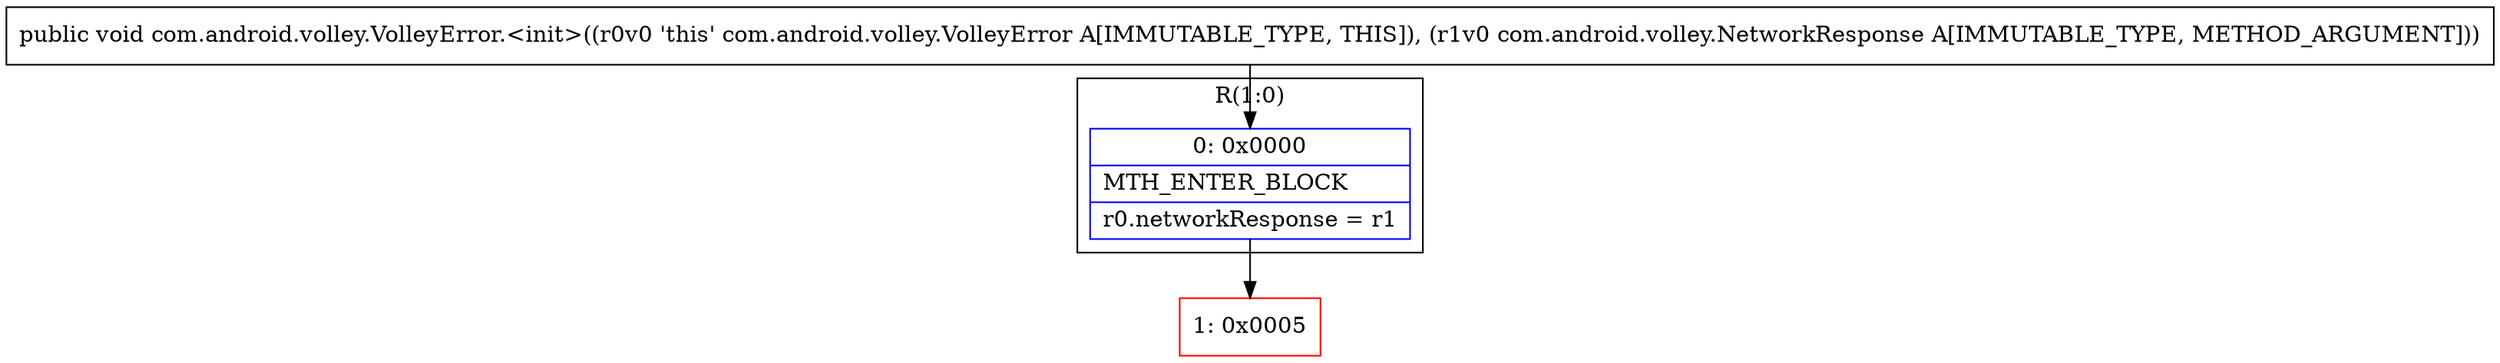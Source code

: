 digraph "CFG forcom.android.volley.VolleyError.\<init\>(Lcom\/android\/volley\/NetworkResponse;)V" {
subgraph cluster_Region_967611377 {
label = "R(1:0)";
node [shape=record,color=blue];
Node_0 [shape=record,label="{0\:\ 0x0000|MTH_ENTER_BLOCK\l|r0.networkResponse = r1\l}"];
}
Node_1 [shape=record,color=red,label="{1\:\ 0x0005}"];
MethodNode[shape=record,label="{public void com.android.volley.VolleyError.\<init\>((r0v0 'this' com.android.volley.VolleyError A[IMMUTABLE_TYPE, THIS]), (r1v0 com.android.volley.NetworkResponse A[IMMUTABLE_TYPE, METHOD_ARGUMENT])) }"];
MethodNode -> Node_0;
Node_0 -> Node_1;
}

